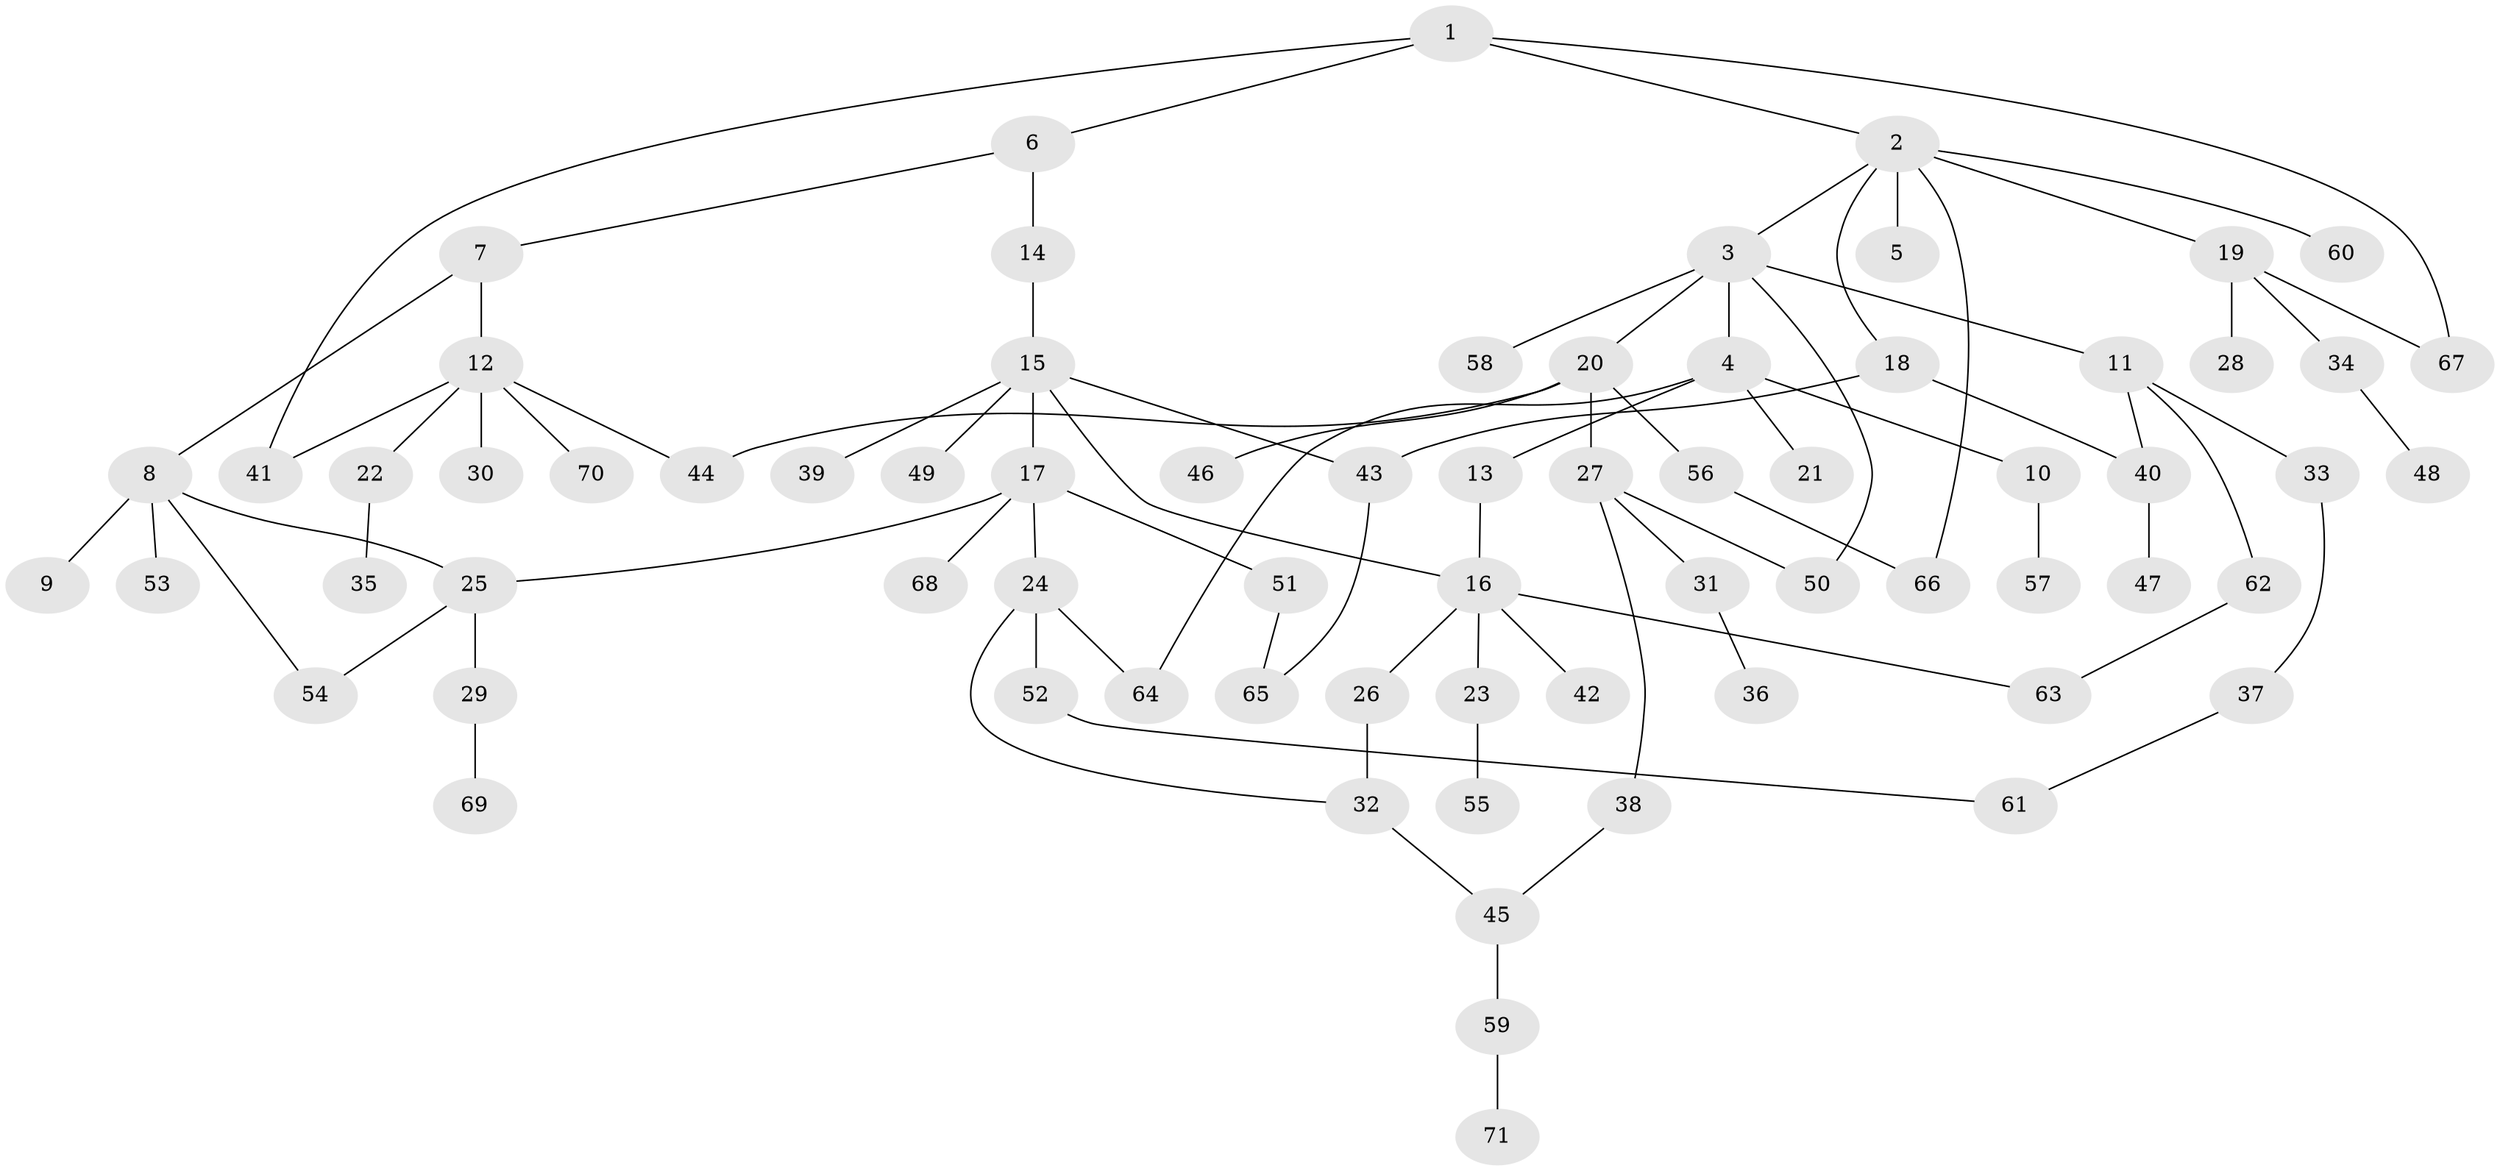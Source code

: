 // Generated by graph-tools (version 1.1) at 2025/41/03/09/25 04:41:12]
// undirected, 71 vertices, 86 edges
graph export_dot {
graph [start="1"]
  node [color=gray90,style=filled];
  1;
  2;
  3;
  4;
  5;
  6;
  7;
  8;
  9;
  10;
  11;
  12;
  13;
  14;
  15;
  16;
  17;
  18;
  19;
  20;
  21;
  22;
  23;
  24;
  25;
  26;
  27;
  28;
  29;
  30;
  31;
  32;
  33;
  34;
  35;
  36;
  37;
  38;
  39;
  40;
  41;
  42;
  43;
  44;
  45;
  46;
  47;
  48;
  49;
  50;
  51;
  52;
  53;
  54;
  55;
  56;
  57;
  58;
  59;
  60;
  61;
  62;
  63;
  64;
  65;
  66;
  67;
  68;
  69;
  70;
  71;
  1 -- 2;
  1 -- 6;
  1 -- 67;
  1 -- 41;
  2 -- 3;
  2 -- 5;
  2 -- 18;
  2 -- 19;
  2 -- 60;
  2 -- 66;
  3 -- 4;
  3 -- 11;
  3 -- 20;
  3 -- 58;
  3 -- 50;
  4 -- 10;
  4 -- 13;
  4 -- 21;
  4 -- 64;
  6 -- 7;
  6 -- 14;
  7 -- 8;
  7 -- 12;
  8 -- 9;
  8 -- 53;
  8 -- 54;
  8 -- 25;
  10 -- 57;
  11 -- 33;
  11 -- 40;
  11 -- 62;
  12 -- 22;
  12 -- 30;
  12 -- 41;
  12 -- 44;
  12 -- 70;
  13 -- 16;
  14 -- 15;
  15 -- 17;
  15 -- 39;
  15 -- 43;
  15 -- 49;
  15 -- 16;
  16 -- 23;
  16 -- 26;
  16 -- 42;
  16 -- 63;
  17 -- 24;
  17 -- 25;
  17 -- 51;
  17 -- 68;
  18 -- 43;
  18 -- 40;
  19 -- 28;
  19 -- 34;
  19 -- 67;
  20 -- 27;
  20 -- 46;
  20 -- 56;
  20 -- 44;
  22 -- 35;
  23 -- 55;
  24 -- 52;
  24 -- 64;
  24 -- 32;
  25 -- 29;
  25 -- 54;
  26 -- 32;
  27 -- 31;
  27 -- 38;
  27 -- 50;
  29 -- 69;
  31 -- 36;
  32 -- 45;
  33 -- 37;
  34 -- 48;
  37 -- 61;
  38 -- 45;
  40 -- 47;
  43 -- 65;
  45 -- 59;
  51 -- 65;
  52 -- 61;
  56 -- 66;
  59 -- 71;
  62 -- 63;
}
